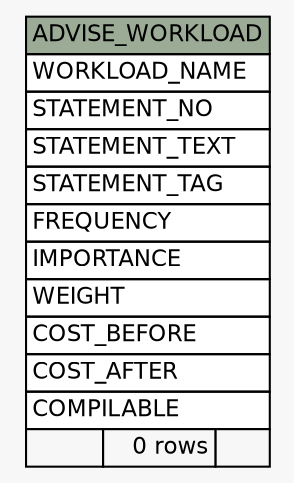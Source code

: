 // dot 2.38.0 on Windows 10 10.0
// SchemaSpy rev Unknown
digraph "ADVISE_WORKLOAD" {
  graph [
    rankdir="RL"
    bgcolor="#f7f7f7"
    nodesep="0.18"
    ranksep="0.46"
    fontname="Helvetica"
    fontsize="11"
  ];
  node [
    fontname="Helvetica"
    fontsize="11"
    shape="plaintext"
  ];
  edge [
    arrowsize="0.8"
  ];
  "ADVISE_WORKLOAD" [
    label=<
    <TABLE BORDER="0" CELLBORDER="1" CELLSPACING="0" BGCOLOR="#ffffff">
      <TR><TD COLSPAN="3" BGCOLOR="#9bab96" ALIGN="CENTER">ADVISE_WORKLOAD</TD></TR>
      <TR><TD PORT="WORKLOAD_NAME" COLSPAN="3" ALIGN="LEFT">WORKLOAD_NAME</TD></TR>
      <TR><TD PORT="STATEMENT_NO" COLSPAN="3" ALIGN="LEFT">STATEMENT_NO</TD></TR>
      <TR><TD PORT="STATEMENT_TEXT" COLSPAN="3" ALIGN="LEFT">STATEMENT_TEXT</TD></TR>
      <TR><TD PORT="STATEMENT_TAG" COLSPAN="3" ALIGN="LEFT">STATEMENT_TAG</TD></TR>
      <TR><TD PORT="FREQUENCY" COLSPAN="3" ALIGN="LEFT">FREQUENCY</TD></TR>
      <TR><TD PORT="IMPORTANCE" COLSPAN="3" ALIGN="LEFT">IMPORTANCE</TD></TR>
      <TR><TD PORT="WEIGHT" COLSPAN="3" ALIGN="LEFT">WEIGHT</TD></TR>
      <TR><TD PORT="COST_BEFORE" COLSPAN="3" ALIGN="LEFT">COST_BEFORE</TD></TR>
      <TR><TD PORT="COST_AFTER" COLSPAN="3" ALIGN="LEFT">COST_AFTER</TD></TR>
      <TR><TD PORT="COMPILABLE" COLSPAN="3" ALIGN="LEFT">COMPILABLE</TD></TR>
      <TR><TD ALIGN="LEFT" BGCOLOR="#f7f7f7">  </TD><TD ALIGN="RIGHT" BGCOLOR="#f7f7f7">0 rows</TD><TD ALIGN="RIGHT" BGCOLOR="#f7f7f7">  </TD></TR>
    </TABLE>>
    URL="tables/ADVISE_WORKLOAD.html"
    tooltip="ADVISE_WORKLOAD"
  ];
}
